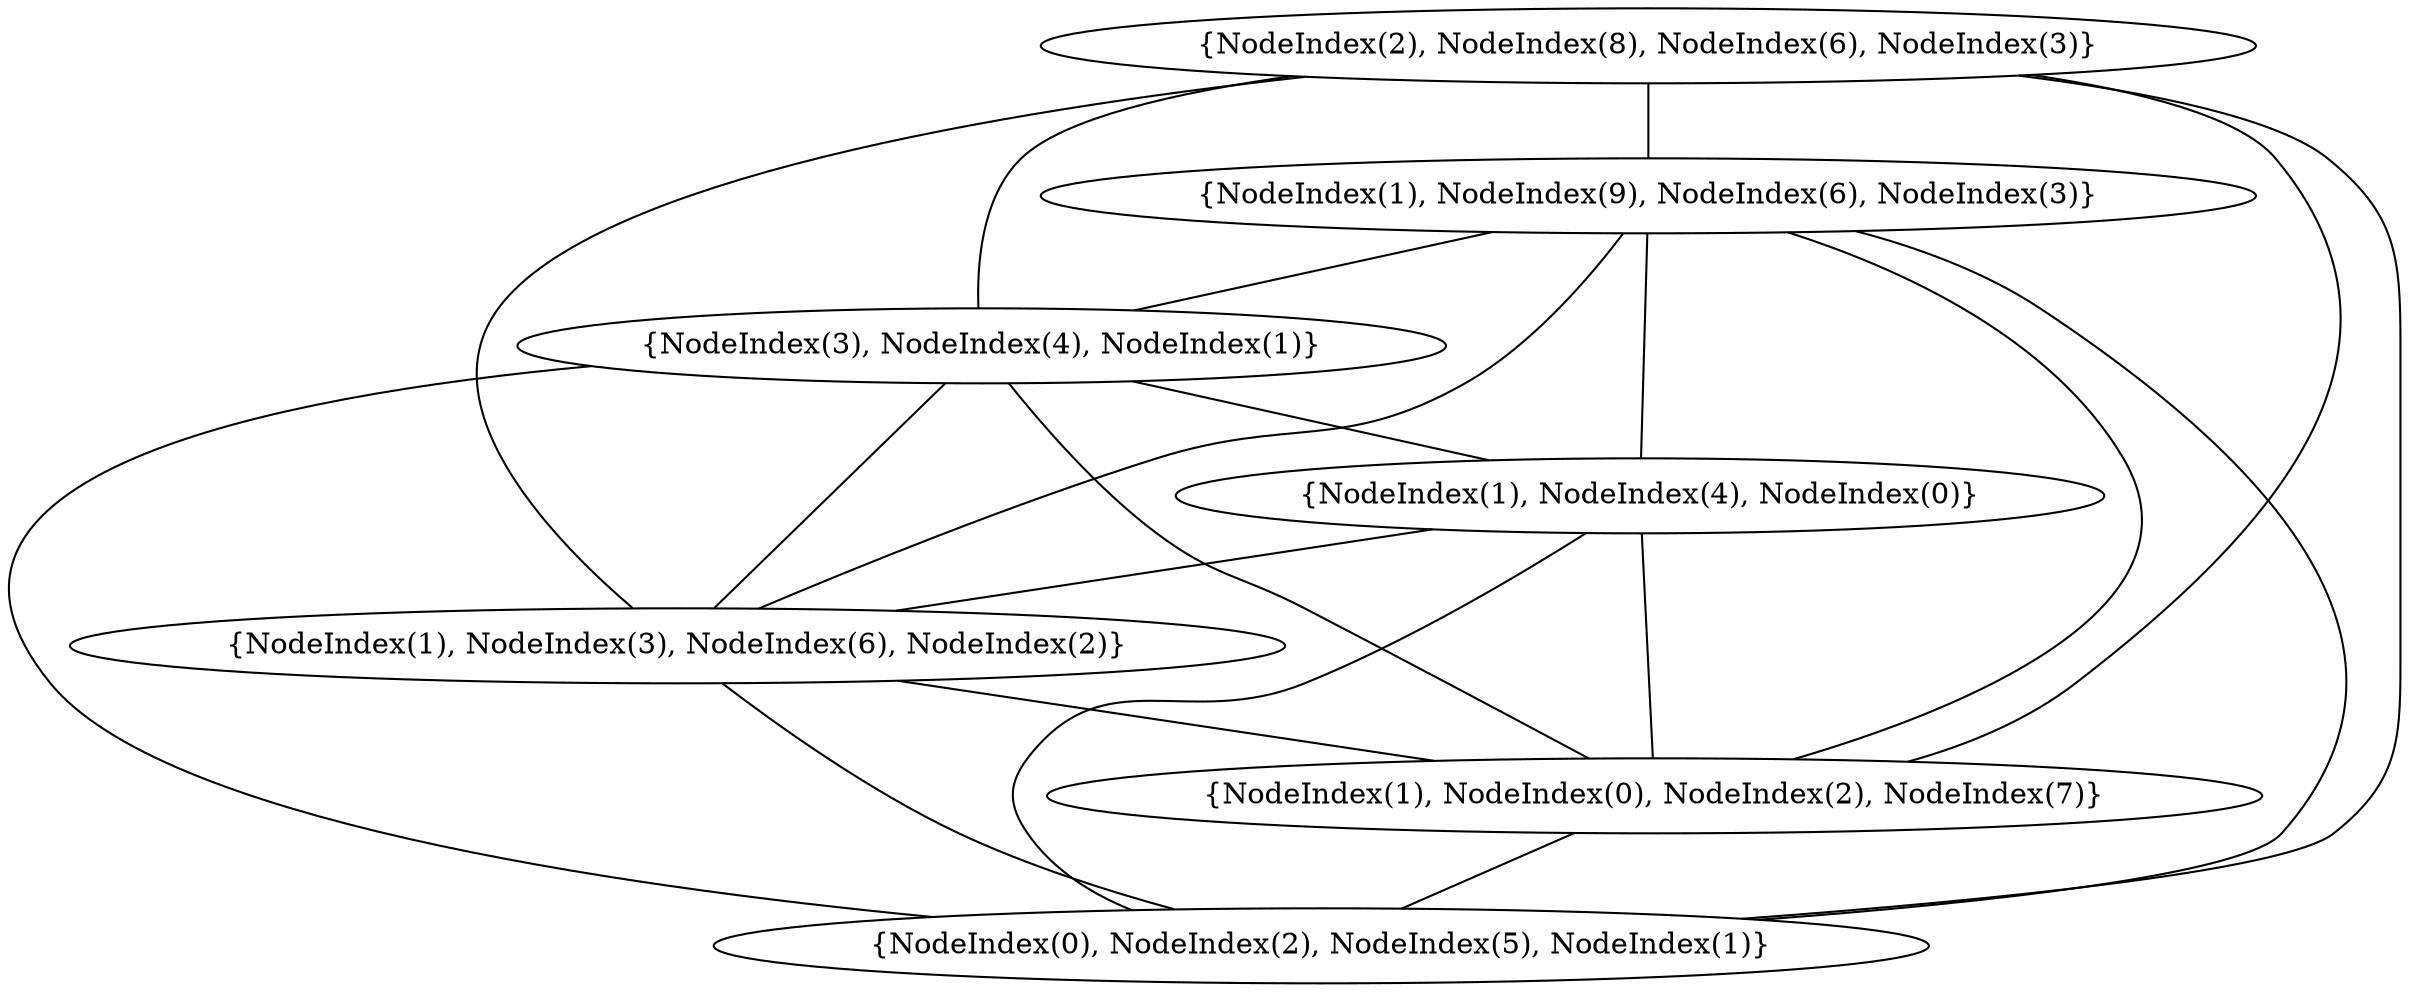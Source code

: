 graph {
    0 [ label = "{NodeIndex(0), NodeIndex(2), NodeIndex(5), NodeIndex(1)}" ]
    1 [ label = "{NodeIndex(1), NodeIndex(0), NodeIndex(2), NodeIndex(7)}" ]
    2 [ label = "{NodeIndex(1), NodeIndex(3), NodeIndex(6), NodeIndex(2)}" ]
    3 [ label = "{NodeIndex(1), NodeIndex(4), NodeIndex(0)}" ]
    4 [ label = "{NodeIndex(3), NodeIndex(4), NodeIndex(1)}" ]
    5 [ label = "{NodeIndex(1), NodeIndex(9), NodeIndex(6), NodeIndex(3)}" ]
    6 [ label = "{NodeIndex(2), NodeIndex(8), NodeIndex(6), NodeIndex(3)}" ]
    1 -- 0 [ ]
    2 -- 0 [ ]
    2 -- 1 [ ]
    3 -- 0 [ ]
    3 -- 1 [ ]
    3 -- 2 [ ]
    4 -- 0 [ ]
    4 -- 1 [ ]
    4 -- 2 [ ]
    4 -- 3 [ ]
    5 -- 0 [ ]
    5 -- 1 [ ]
    5 -- 2 [ ]
    5 -- 3 [ ]
    5 -- 4 [ ]
    6 -- 0 [ ]
    6 -- 1 [ ]
    6 -- 2 [ ]
    6 -- 4 [ ]
    6 -- 5 [ ]
}
